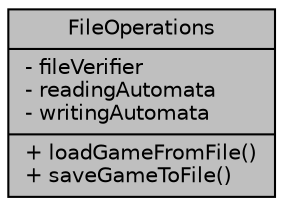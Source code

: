 digraph "FileOperations"
{
 // LATEX_PDF_SIZE
  edge [fontname="Helvetica",fontsize="10",labelfontname="Helvetica",labelfontsize="10"];
  node [fontname="Helvetica",fontsize="10",shape=record];
  Node1 [label="{FileOperations\n|- fileVerifier\l- readingAutomata\l- writingAutomata\l|+ loadGameFromFile()\l+ saveGameToFile()\l}",height=0.2,width=0.4,color="black", fillcolor="grey75", style="filled", fontcolor="black",tooltip=" "];
}
